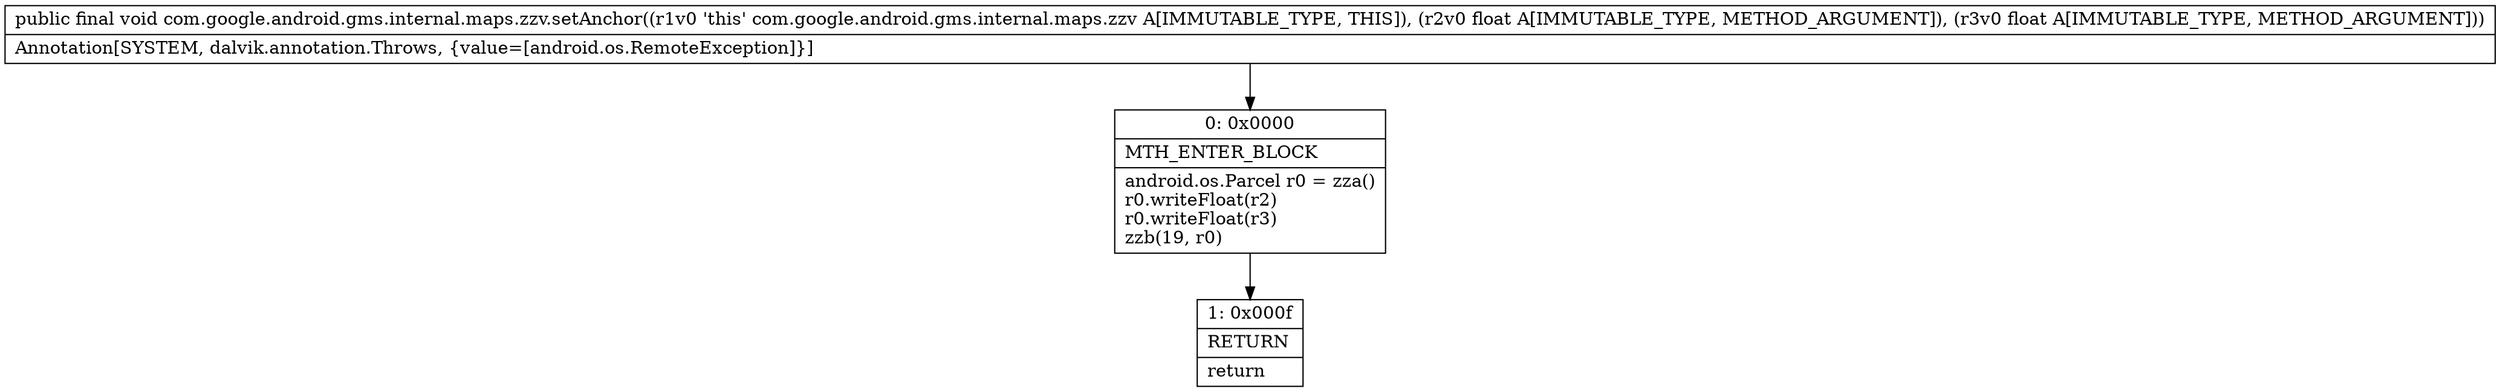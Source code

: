 digraph "CFG forcom.google.android.gms.internal.maps.zzv.setAnchor(FF)V" {
Node_0 [shape=record,label="{0\:\ 0x0000|MTH_ENTER_BLOCK\l|android.os.Parcel r0 = zza()\lr0.writeFloat(r2)\lr0.writeFloat(r3)\lzzb(19, r0)\l}"];
Node_1 [shape=record,label="{1\:\ 0x000f|RETURN\l|return\l}"];
MethodNode[shape=record,label="{public final void com.google.android.gms.internal.maps.zzv.setAnchor((r1v0 'this' com.google.android.gms.internal.maps.zzv A[IMMUTABLE_TYPE, THIS]), (r2v0 float A[IMMUTABLE_TYPE, METHOD_ARGUMENT]), (r3v0 float A[IMMUTABLE_TYPE, METHOD_ARGUMENT]))  | Annotation[SYSTEM, dalvik.annotation.Throws, \{value=[android.os.RemoteException]\}]\l}"];
MethodNode -> Node_0;
Node_0 -> Node_1;
}

